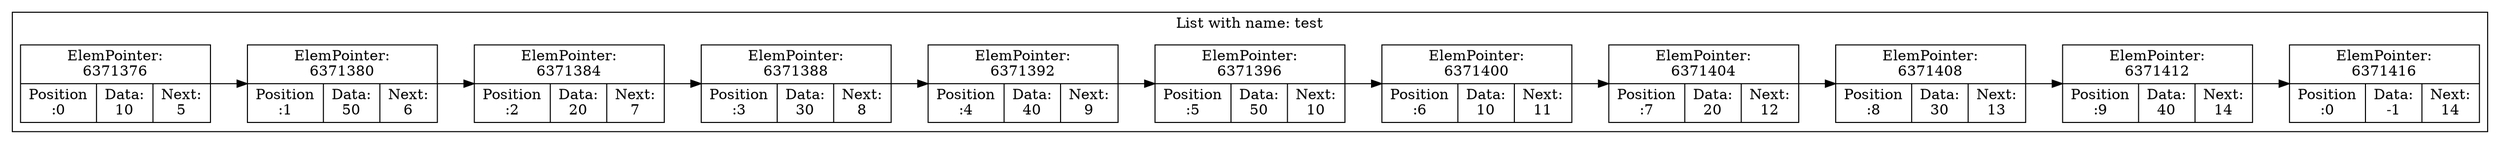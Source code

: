 digraph G{
rankdir=LR;
subgraph clusterlist {
0 [shape=record, label="ElemPointer:\n6371376 | {Position\n:0 | Data:\n10 | Next:\n5}"];
1 [shape=record, label="ElemPointer:\n6371380 | {Position\n:50 | Data:\n6 | Next:\n5}"];
0->1
1 [shape=record, label="ElemPointer:\n6371380 | {Position\n:1 | Data:\n50 | Next:\n6}"];
2 [shape=record, label="ElemPointer:\n6371384 | {Position\n:20 | Data:\n7 | Next:\n6}"];
1->2
2 [shape=record, label="ElemPointer:\n6371384 | {Position\n:2 | Data:\n20 | Next:\n7}"];
3 [shape=record, label="ElemPointer:\n6371388 | {Position\n:30 | Data:\n8 | Next:\n7}"];
2->3
3 [shape=record, label="ElemPointer:\n6371388 | {Position\n:3 | Data:\n30 | Next:\n8}"];
4 [shape=record, label="ElemPointer:\n6371392 | {Position\n:40 | Data:\n9 | Next:\n8}"];
3->4
4 [shape=record, label="ElemPointer:\n6371392 | {Position\n:4 | Data:\n40 | Next:\n9}"];
5 [shape=record, label="ElemPointer:\n6371396 | {Position\n:50 | Data:\n10 | Next:\n9}"];
4->5
5 [shape=record, label="ElemPointer:\n6371396 | {Position\n:5 | Data:\n50 | Next:\n10}"];
6 [shape=record, label="ElemPointer:\n6371400 | {Position\n:10 | Data:\n11 | Next:\n10}"];
5->6
6 [shape=record, label="ElemPointer:\n6371400 | {Position\n:6 | Data:\n10 | Next:\n11}"];
7 [shape=record, label="ElemPointer:\n6371404 | {Position\n:20 | Data:\n12 | Next:\n11}"];
6->7
7 [shape=record, label="ElemPointer:\n6371404 | {Position\n:7 | Data:\n20 | Next:\n12}"];
8 [shape=record, label="ElemPointer:\n6371408 | {Position\n:30 | Data:\n13 | Next:\n12}"];
7->8
8 [shape=record, label="ElemPointer:\n6371408 | {Position\n:8 | Data:\n30 | Next:\n13}"];
9 [shape=record, label="ElemPointer:\n6371412 | {Position\n:40 | Data:\n14 | Next:\n13}"];
8->9
9 [shape=record, label="ElemPointer:\n6371412 | {Position\n:9 | Data:\n40 | Next:\n14}"];
10 [shape=record, label="ElemPointer:\n6371416 | {Position\n:0 | Data:\n-1 | Next:\n14}"];
9->10
label = "List with name: test"}
}
